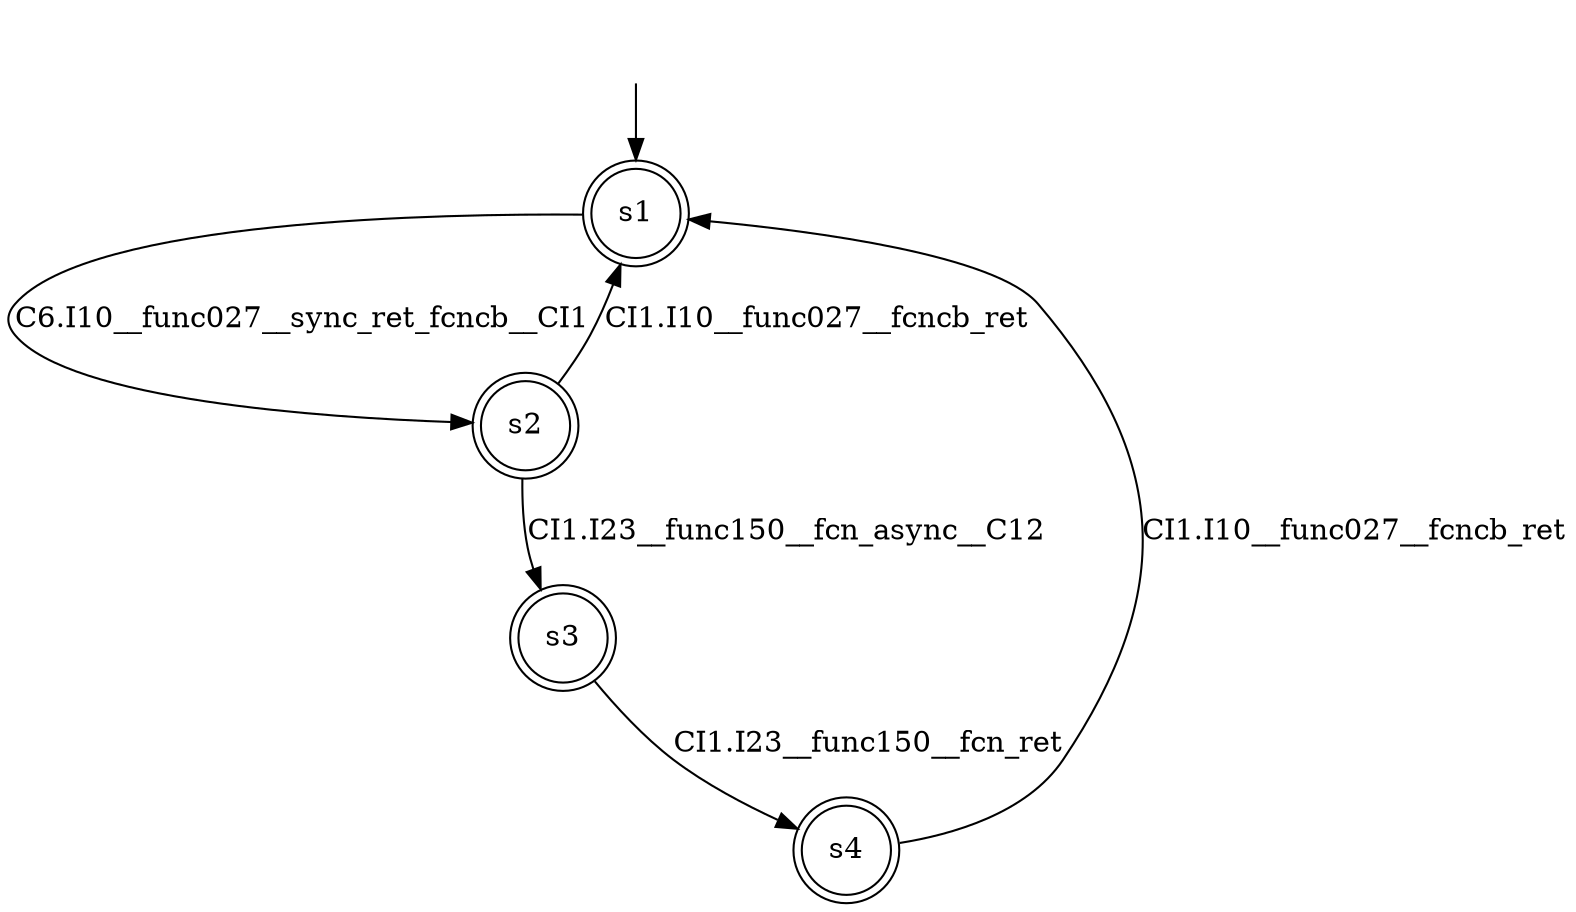 digraph automaton {
	1 [label=<s1> shape="doublecircle"];
	2 [label=<s2> shape="doublecircle"];
	3 [label=<s3> shape="doublecircle"];
	4 [label=<s4> shape="doublecircle"];
	__init1 [label=<> shape="none"];
	__init1 -> 1;
	1 -> 2 [label=<C6.I10__func027__sync_ret_fcncb__CI1> id="1-0-2"];
	2 -> 3 [label=<CI1.I23__func150__fcn_async__C12> id="2-0-3"];
	2 -> 1 [label=<CI1.I10__func027__fcncb_ret> id="2-1-1"];
	3 -> 4 [label=<CI1.I23__func150__fcn_ret> id="3-0-4"];
	4 -> 1 [label=<CI1.I10__func027__fcncb_ret> id="4-0-1"];
}
